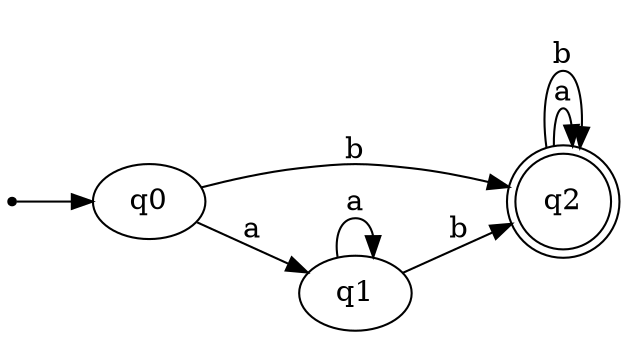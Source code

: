 digraph {
	rankdir=LR
	start [shape=point]
	start -> q0
	q2 [shape=doublecircle]
	q1
	q0
	q0 -> q1 [label=a]
	q0 -> q2 [label=b]
	q1 -> q1 [label=a]
	q1 -> q2 [label=b]
	q2 -> q2 [label=a]
	q2 -> q2 [label=b]
}
